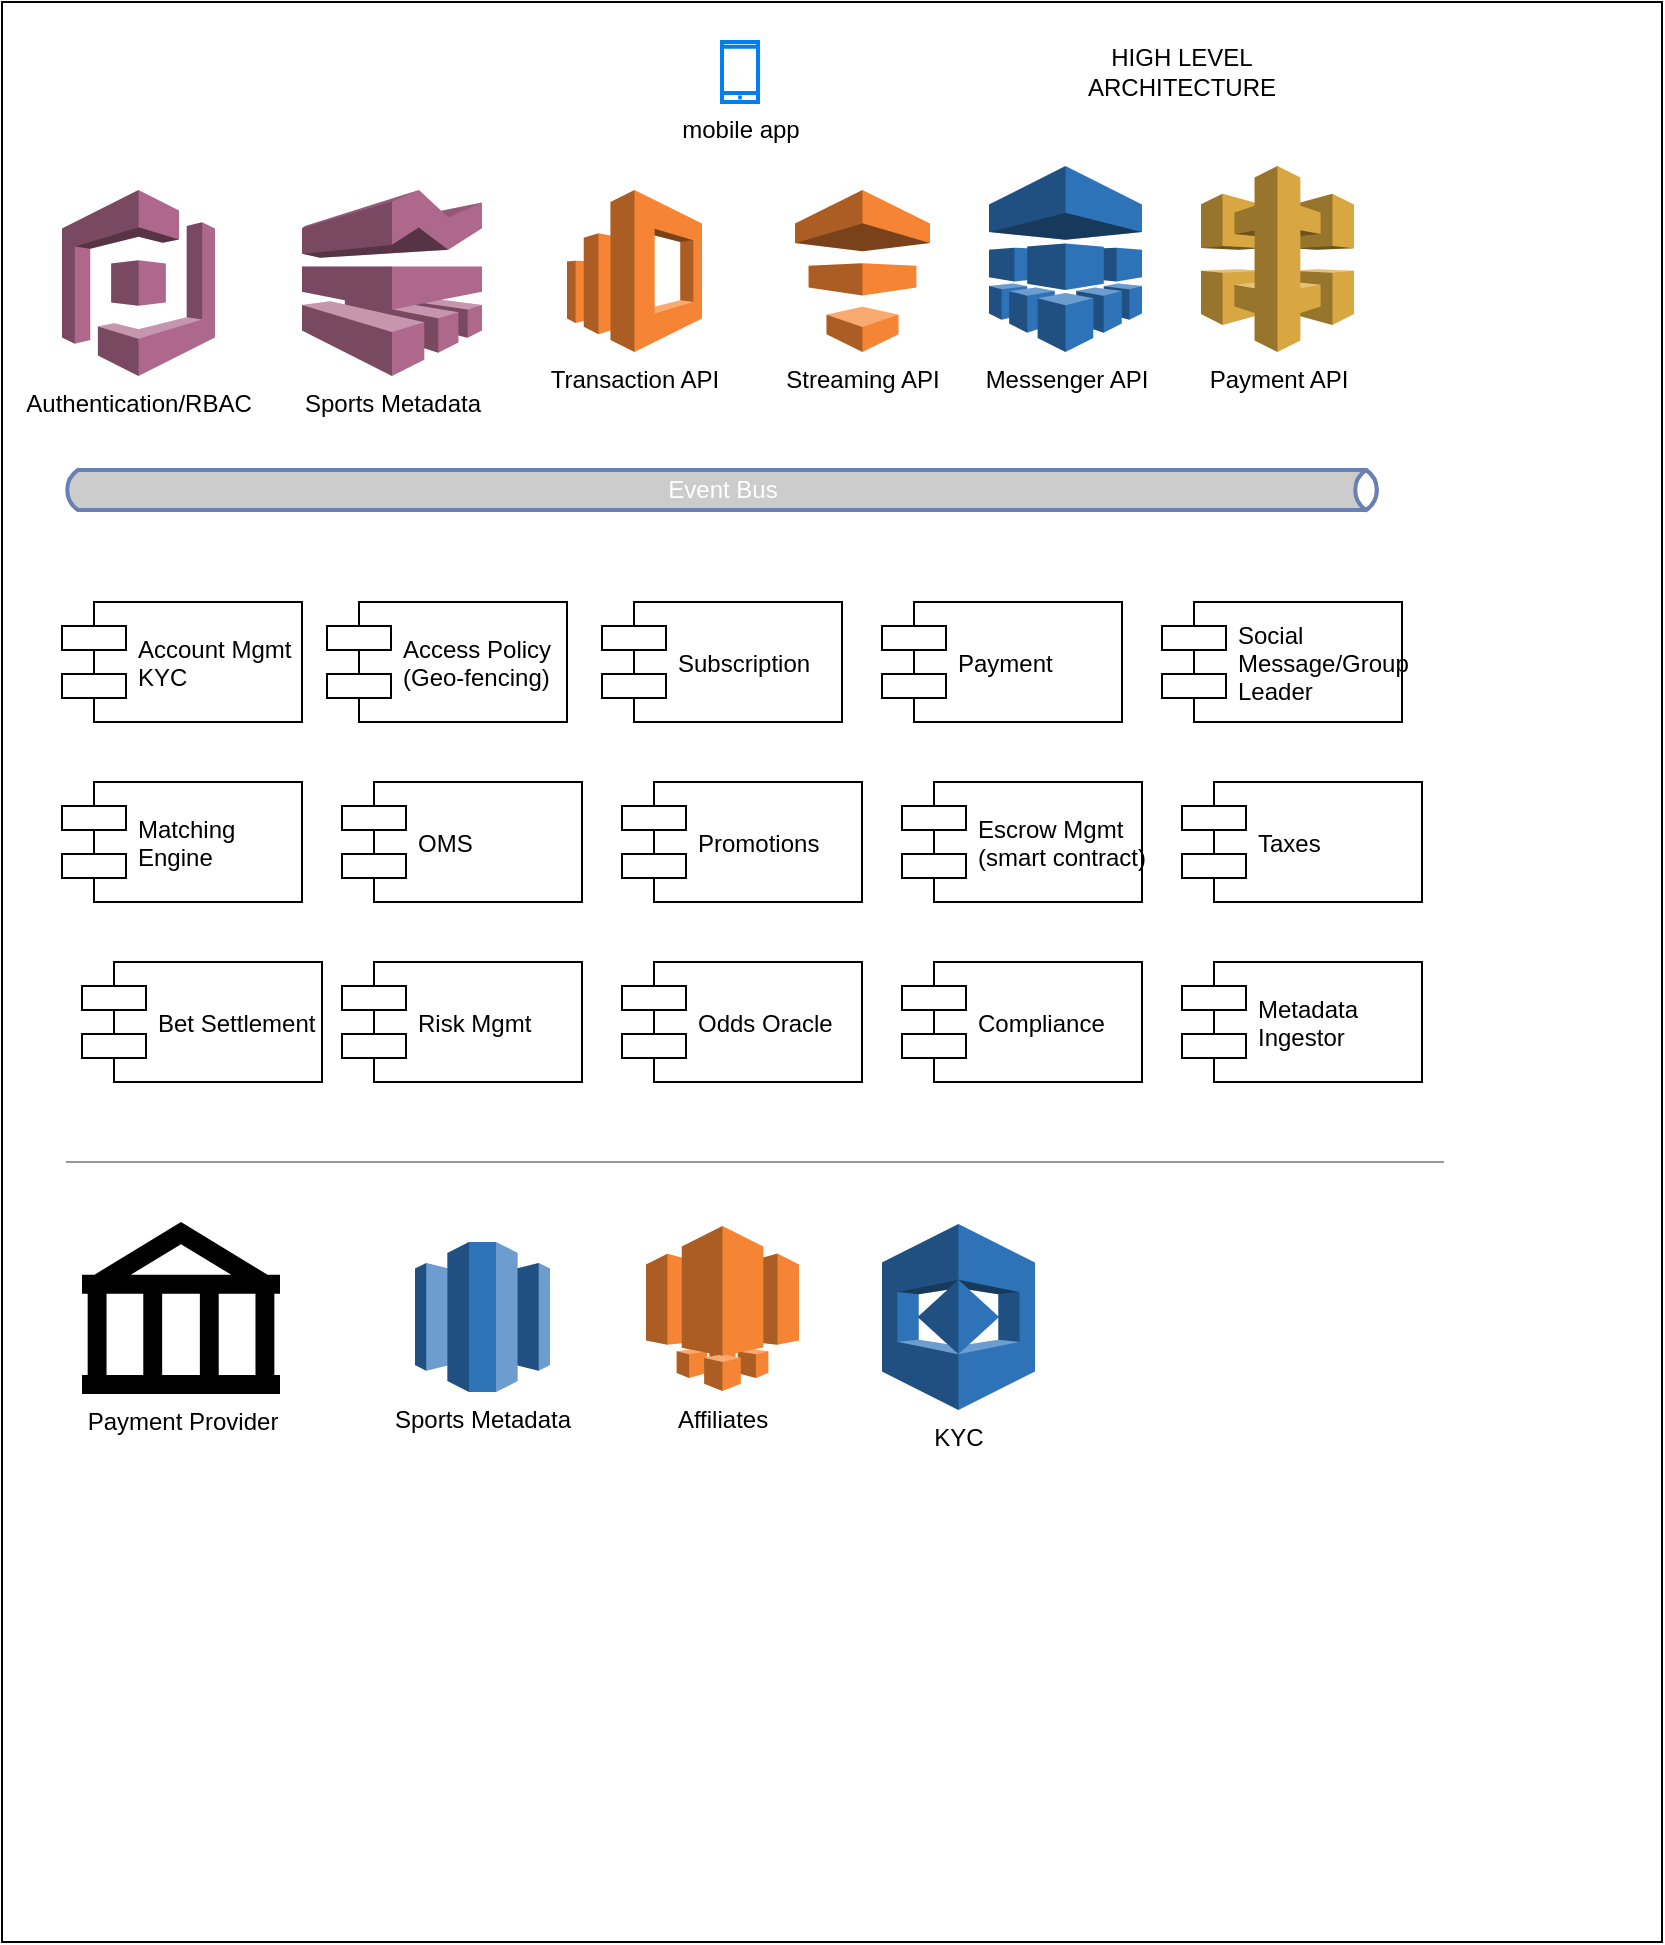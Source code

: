 <mxfile pages="5" version="11.2.9" type="github"><diagram id="PJ3yyTl_KNCQyYi2xLn8" name="Page-1"><mxGraphModel dx="1317" dy="570" grid="1" gridSize="10" guides="1" tooltips="1" connect="1" arrows="1" fold="1" page="1" pageScale="1" pageWidth="850" pageHeight="1100" math="0" shadow="0"><root><mxCell id="0"/><mxCell id="1" parent="0"/><mxCell id="ePxocbKrivtKxNBLvxtR-7" value="" style="rounded=0;whiteSpace=wrap;html=1;" parent="1" vertex="1"><mxGeometry x="10" y="20" width="830" height="970" as="geometry"/></mxCell><mxCell id="ePxocbKrivtKxNBLvxtR-1" value="mobile app" style="html=1;verticalLabelPosition=bottom;align=center;labelBackgroundColor=#ffffff;verticalAlign=top;strokeWidth=2;strokeColor=#0080F0;fillColor=#ffffff;shadow=0;dashed=0;shape=mxgraph.ios7.icons.smartphone;" parent="1" vertex="1"><mxGeometry x="370" y="40" width="18" height="30" as="geometry"/></mxCell><mxCell id="ePxocbKrivtKxNBLvxtR-2" value="Authentication/RBAC" style="outlineConnect=0;dashed=0;verticalLabelPosition=bottom;verticalAlign=top;align=center;html=1;shape=mxgraph.aws3.cognito;fillColor=#AD688B;gradientColor=none;" parent="1" vertex="1"><mxGeometry x="40" y="114" width="76.5" height="93" as="geometry"/></mxCell><mxCell id="ePxocbKrivtKxNBLvxtR-4" value="Sports Metadata" style="outlineConnect=0;dashed=0;verticalLabelPosition=bottom;verticalAlign=top;align=center;html=1;shape=mxgraph.aws3.mobile_analytics;fillColor=#AD688B;gradientColor=none;" parent="1" vertex="1"><mxGeometry x="160" y="114" width="90" height="93" as="geometry"/></mxCell><mxCell id="ePxocbKrivtKxNBLvxtR-5" value="Transaction API" style="outlineConnect=0;dashed=0;verticalLabelPosition=bottom;verticalAlign=top;align=center;html=1;shape=mxgraph.aws3.elasticsearch_service;fillColor=#F58534;gradientColor=none;" parent="1" vertex="1"><mxGeometry x="292.5" y="114" width="67.5" height="81" as="geometry"/></mxCell><mxCell id="ePxocbKrivtKxNBLvxtR-6" value="Streaming API" style="outlineConnect=0;dashed=0;verticalLabelPosition=bottom;verticalAlign=top;align=center;html=1;shape=mxgraph.aws3.data_pipeline;fillColor=#F58534;gradientColor=none;" parent="1" vertex="1"><mxGeometry x="406.5" y="114" width="67.5" height="81" as="geometry"/></mxCell><mxCell id="ePxocbKrivtKxNBLvxtR-8" value="Account Mgmt&#10;KYC" style="shape=component;align=left;spacingLeft=36;" parent="1" vertex="1"><mxGeometry x="40" y="320" width="120" height="60" as="geometry"/></mxCell><mxCell id="ePxocbKrivtKxNBLvxtR-9" value="Matching&#10;Engine" style="shape=component;align=left;spacingLeft=36;" parent="1" vertex="1"><mxGeometry x="40" y="410" width="120" height="60" as="geometry"/></mxCell><mxCell id="ePxocbKrivtKxNBLvxtR-10" value="OMS" style="shape=component;align=left;spacingLeft=36;" parent="1" vertex="1"><mxGeometry x="180" y="410" width="120" height="60" as="geometry"/></mxCell><mxCell id="ePxocbKrivtKxNBLvxtR-11" value="Messenger API" style="outlineConnect=0;dashed=0;verticalLabelPosition=bottom;verticalAlign=top;align=center;html=1;shape=mxgraph.aws3.machine_learning;fillColor=#2E73B8;gradientColor=none;" parent="1" vertex="1"><mxGeometry x="503.5" y="102" width="76.5" height="93" as="geometry"/></mxCell><mxCell id="ePxocbKrivtKxNBLvxtR-12" value="Social&#10;Message/Group&#10;Leader" style="shape=component;align=left;spacingLeft=36;" parent="1" vertex="1"><mxGeometry x="590" y="320" width="120" height="60" as="geometry"/></mxCell><mxCell id="ePxocbKrivtKxNBLvxtR-13" value="Access Policy&#10;(Geo-fencing)" style="shape=component;align=left;spacingLeft=36;" parent="1" vertex="1"><mxGeometry x="172.5" y="320" width="120" height="60" as="geometry"/></mxCell><mxCell id="ePxocbKrivtKxNBLvxtR-14" value="Promotions" style="shape=component;align=left;spacingLeft=36;" parent="1" vertex="1"><mxGeometry x="320" y="410" width="120" height="60" as="geometry"/></mxCell><mxCell id="ePxocbKrivtKxNBLvxtR-15" value="Subscription" style="shape=component;align=left;spacingLeft=36;" parent="1" vertex="1"><mxGeometry x="310" y="320" width="120" height="60" as="geometry"/></mxCell><mxCell id="ePxocbKrivtKxNBLvxtR-16" value="Payment API" style="outlineConnect=0;dashed=0;verticalLabelPosition=bottom;verticalAlign=top;align=center;html=1;shape=mxgraph.aws3.api_gateway;fillColor=#D9A741;gradientColor=none;" parent="1" vertex="1"><mxGeometry x="609.5" y="102" width="76.5" height="93" as="geometry"/></mxCell><mxCell id="ePxocbKrivtKxNBLvxtR-17" value="Payment" style="shape=component;align=left;spacingLeft=36;" parent="1" vertex="1"><mxGeometry x="450" y="320" width="120" height="60" as="geometry"/></mxCell><mxCell id="ePxocbKrivtKxNBLvxtR-18" value="Escrow Mgmt&#10;(smart contract)" style="shape=component;align=left;spacingLeft=36;" parent="1" vertex="1"><mxGeometry x="460" y="410" width="120" height="60" as="geometry"/></mxCell><mxCell id="ePxocbKrivtKxNBLvxtR-19" value="Taxes" style="shape=component;align=left;spacingLeft=36;" parent="1" vertex="1"><mxGeometry x="600" y="410" width="120" height="60" as="geometry"/></mxCell><mxCell id="ePxocbKrivtKxNBLvxtR-20" value="Bet Settlement" style="shape=component;align=left;spacingLeft=36;" parent="1" vertex="1"><mxGeometry x="50" y="500" width="120" height="60" as="geometry"/></mxCell><mxCell id="ePxocbKrivtKxNBLvxtR-21" value="Risk Mgmt" style="shape=component;align=left;spacingLeft=36;" parent="1" vertex="1"><mxGeometry x="180" y="500" width="120" height="60" as="geometry"/></mxCell><mxCell id="ePxocbKrivtKxNBLvxtR-28" value="Event Bus" style="html=1;outlineConnect=0;fillColor=#CCCCCC;strokeColor=#6881B3;gradientColor=none;gradientDirection=north;strokeWidth=2;shape=mxgraph.networks.bus;gradientColor=none;gradientDirection=north;fontColor=#ffffff;perimeter=backbonePerimeter;backboneSize=20;" parent="1" vertex="1"><mxGeometry x="40" y="254" width="660" height="20" as="geometry"/></mxCell><mxCell id="ePxocbKrivtKxNBLvxtR-29" value="Odds Oracle" style="shape=component;align=left;spacingLeft=36;" parent="1" vertex="1"><mxGeometry x="320" y="500" width="120" height="60" as="geometry"/></mxCell><mxCell id="ePxocbKrivtKxNBLvxtR-30" value="Compliance" style="shape=component;align=left;spacingLeft=36;" parent="1" vertex="1"><mxGeometry x="460" y="500" width="120" height="60" as="geometry"/></mxCell><mxCell id="ePxocbKrivtKxNBLvxtR-33" value="Payment Provider" style="shape=mxgraph.signs.travel.bank;html=1;fillColor=#000000;strokeColor=none;verticalLabelPosition=bottom;verticalAlign=top;align=center;" parent="1" vertex="1"><mxGeometry x="50" y="630" width="99" height="86" as="geometry"/></mxCell><mxCell id="ePxocbKrivtKxNBLvxtR-34" value="" style="verticalLabelPosition=bottom;shadow=0;dashed=0;align=center;html=1;verticalAlign=top;strokeWidth=1;shape=mxgraph.mockup.markup.line;strokeColor=#999999;" parent="1" vertex="1"><mxGeometry x="42" y="590" width="689" height="20" as="geometry"/></mxCell><mxCell id="ePxocbKrivtKxNBLvxtR-37" value="Sports Metadata" style="outlineConnect=0;dashed=0;verticalLabelPosition=bottom;verticalAlign=top;align=center;html=1;shape=mxgraph.aws3.redshift;fillColor=#2E73B8;gradientColor=none;" parent="1" vertex="1"><mxGeometry x="216.5" y="640" width="67.5" height="75" as="geometry"/></mxCell><mxCell id="J_wyUO2THyQoB0poJNG0-1" value="Affiliates" style="outlineConnect=0;dashed=0;verticalLabelPosition=bottom;verticalAlign=top;align=center;html=1;shape=mxgraph.aws3.lightsail;fillColor=#F58534;gradientColor=none;" vertex="1" parent="1"><mxGeometry x="332" y="632" width="76.5" height="82.5" as="geometry"/></mxCell><mxCell id="J_wyUO2THyQoB0poJNG0-2" value="KYC" style="outlineConnect=0;dashed=0;verticalLabelPosition=bottom;verticalAlign=top;align=center;html=1;shape=mxgraph.aws3.rekognition;fillColor=#2E73B8;gradientColor=none;" vertex="1" parent="1"><mxGeometry x="450" y="631" width="76.5" height="93" as="geometry"/></mxCell><mxCell id="J_wyUO2THyQoB0poJNG0-3" value="Metadata &#10;Ingestor" style="shape=component;align=left;spacingLeft=36;" vertex="1" parent="1"><mxGeometry x="600" y="500" width="120" height="60" as="geometry"/></mxCell><mxCell id="yv_LpjmIpjm3pIrhhvso-1" value="HIGH LEVEL ARCHITECTURE" style="text;html=1;strokeColor=none;fillColor=none;align=center;verticalAlign=middle;whiteSpace=wrap;rounded=0;" vertex="1" parent="1"><mxGeometry x="540" y="45" width="120" height="20" as="geometry"/></mxCell></root></mxGraphModel></diagram><diagram id="P0-DEMvjBtvwPnsShtuj" name="Page-2"><mxGraphModel dx="1317" dy="570" grid="1" gridSize="10" guides="1" tooltips="1" connect="1" arrows="1" fold="1" page="1" pageScale="1" pageWidth="850" pageHeight="1100" math="0" shadow="0"><root><mxCell id="HIT6vLjuAgxWGkE5a3EL-0"/><mxCell id="HIT6vLjuAgxWGkE5a3EL-1" parent="HIT6vLjuAgxWGkE5a3EL-0"/><mxCell id="HIT6vLjuAgxWGkE5a3EL-3" value="" style="rounded=0;whiteSpace=wrap;html=1;" vertex="1" parent="HIT6vLjuAgxWGkE5a3EL-1"><mxGeometry x="10" y="10" width="830" height="900" as="geometry"/></mxCell><mxCell id="HIT6vLjuAgxWGkE5a3EL-21" value="1-N" style="edgeStyle=orthogonalEdgeStyle;rounded=0;orthogonalLoop=1;jettySize=auto;html=1;entryX=0.5;entryY=0;entryDx=0;entryDy=0;" edge="1" parent="HIT6vLjuAgxWGkE5a3EL-1" source="HIT6vLjuAgxWGkE5a3EL-4" target="HIT6vLjuAgxWGkE5a3EL-17"><mxGeometry relative="1" as="geometry"/></mxCell><mxCell id="HIT6vLjuAgxWGkE5a3EL-4" value="Game" style="swimlane;fontStyle=0;childLayout=stackLayout;horizontal=1;startSize=26;fillColor=none;horizontalStack=0;resizeParent=1;resizeParentMax=0;resizeLast=0;collapsible=1;marginBottom=0;" vertex="1" parent="HIT6vLjuAgxWGkE5a3EL-1"><mxGeometry x="50" y="284" width="140" height="78" as="geometry"/></mxCell><mxCell id="HIT6vLjuAgxWGkE5a3EL-5" value="gameID" style="text;strokeColor=none;fillColor=none;align=left;verticalAlign=top;spacingLeft=4;spacingRight=4;overflow=hidden;rotatable=0;points=[[0,0.5],[1,0.5]];portConstraint=eastwest;" vertex="1" parent="HIT6vLjuAgxWGkE5a3EL-4"><mxGeometry y="26" width="140" height="26" as="geometry"/></mxCell><mxCell id="HIT6vLjuAgxWGkE5a3EL-6" value="homeTeamID" style="text;strokeColor=none;fillColor=none;align=left;verticalAlign=top;spacingLeft=4;spacingRight=4;overflow=hidden;rotatable=0;points=[[0,0.5],[1,0.5]];portConstraint=eastwest;" vertex="1" parent="HIT6vLjuAgxWGkE5a3EL-4"><mxGeometry y="52" width="140" height="26" as="geometry"/></mxCell><mxCell id="HIT6vLjuAgxWGkE5a3EL-12" value="1-N" style="edgeStyle=orthogonalEdgeStyle;rounded=0;orthogonalLoop=1;jettySize=auto;html=1;entryX=0.5;entryY=0;entryDx=0;entryDy=0;" edge="1" parent="HIT6vLjuAgxWGkE5a3EL-1" source="HIT6vLjuAgxWGkE5a3EL-8" target="HIT6vLjuAgxWGkE5a3EL-4"><mxGeometry relative="1" as="geometry"/></mxCell><mxCell id="HIT6vLjuAgxWGkE5a3EL-53" style="edgeStyle=orthogonalEdgeStyle;rounded=0;orthogonalLoop=1;jettySize=auto;html=1;entryX=0;entryY=0.846;entryDx=0;entryDy=0;entryPerimeter=0;" edge="1" parent="HIT6vLjuAgxWGkE5a3EL-1" source="HIT6vLjuAgxWGkE5a3EL-8" target="HIT6vLjuAgxWGkE5a3EL-14"><mxGeometry relative="1" as="geometry"/></mxCell><mxCell id="HIT6vLjuAgxWGkE5a3EL-8" value="League" style="swimlane;fontStyle=0;childLayout=stackLayout;horizontal=1;startSize=26;fillColor=none;horizontalStack=0;resizeParent=1;resizeParentMax=0;resizeLast=0;collapsible=1;marginBottom=0;" vertex="1" parent="HIT6vLjuAgxWGkE5a3EL-1"><mxGeometry x="50" y="177" width="140" height="78" as="geometry"/></mxCell><mxCell id="HIT6vLjuAgxWGkE5a3EL-9" value="leagueID" style="text;strokeColor=none;fillColor=none;align=left;verticalAlign=top;spacingLeft=4;spacingRight=4;overflow=hidden;rotatable=0;points=[[0,0.5],[1,0.5]];portConstraint=eastwest;" vertex="1" parent="HIT6vLjuAgxWGkE5a3EL-8"><mxGeometry y="26" width="140" height="26" as="geometry"/></mxCell><mxCell id="HIT6vLjuAgxWGkE5a3EL-10" value="name" style="text;strokeColor=none;fillColor=none;align=left;verticalAlign=top;spacingLeft=4;spacingRight=4;overflow=hidden;rotatable=0;points=[[0,0.5],[1,0.5]];portConstraint=eastwest;" vertex="1" parent="HIT6vLjuAgxWGkE5a3EL-8"><mxGeometry y="52" width="140" height="26" as="geometry"/></mxCell><mxCell id="HIT6vLjuAgxWGkE5a3EL-57" style="edgeStyle=orthogonalEdgeStyle;rounded=0;orthogonalLoop=1;jettySize=auto;html=1;entryX=0.5;entryY=0;entryDx=0;entryDy=0;" edge="1" parent="HIT6vLjuAgxWGkE5a3EL-1" source="HIT6vLjuAgxWGkE5a3EL-13" target="HIT6vLjuAgxWGkE5a3EL-45"><mxGeometry relative="1" as="geometry"/></mxCell><mxCell id="HIT6vLjuAgxWGkE5a3EL-13" value="Team" style="swimlane;fontStyle=0;childLayout=stackLayout;horizontal=1;startSize=26;fillColor=none;horizontalStack=0;resizeParent=1;resizeParentMax=0;resizeLast=0;collapsible=1;marginBottom=0;" vertex="1" parent="HIT6vLjuAgxWGkE5a3EL-1"><mxGeometry x="225" y="134" width="140" height="78" as="geometry"/></mxCell><mxCell id="HIT6vLjuAgxWGkE5a3EL-14" value="teamID" style="text;strokeColor=none;fillColor=none;align=left;verticalAlign=top;spacingLeft=4;spacingRight=4;overflow=hidden;rotatable=0;points=[[0,0.5],[1,0.5]];portConstraint=eastwest;" vertex="1" parent="HIT6vLjuAgxWGkE5a3EL-13"><mxGeometry y="26" width="140" height="26" as="geometry"/></mxCell><mxCell id="HIT6vLjuAgxWGkE5a3EL-15" value="name" style="text;strokeColor=none;fillColor=none;align=left;verticalAlign=top;spacingLeft=4;spacingRight=4;overflow=hidden;rotatable=0;points=[[0,0.5],[1,0.5]];portConstraint=eastwest;" vertex="1" parent="HIT6vLjuAgxWGkE5a3EL-13"><mxGeometry y="52" width="140" height="26" as="geometry"/></mxCell><mxCell id="HIT6vLjuAgxWGkE5a3EL-17" value="GameLine" style="swimlane;fontStyle=0;childLayout=stackLayout;horizontal=1;startSize=26;fillColor=none;horizontalStack=0;resizeParent=1;resizeParentMax=0;resizeLast=0;collapsible=1;marginBottom=0;" vertex="1" parent="HIT6vLjuAgxWGkE5a3EL-1"><mxGeometry x="50" y="398" width="140" height="104" as="geometry"/></mxCell><mxCell id="HIT6vLjuAgxWGkE5a3EL-18" value="ID" style="text;strokeColor=none;fillColor=none;align=left;verticalAlign=top;spacingLeft=4;spacingRight=4;overflow=hidden;rotatable=0;points=[[0,0.5],[1,0.5]];portConstraint=eastwest;" vertex="1" parent="HIT6vLjuAgxWGkE5a3EL-17"><mxGeometry y="26" width="140" height="26" as="geometry"/></mxCell><mxCell id="HIT6vLjuAgxWGkE5a3EL-19" value="favorite/underdog" style="text;strokeColor=none;fillColor=none;align=left;verticalAlign=top;spacingLeft=4;spacingRight=4;overflow=hidden;rotatable=0;points=[[0,0.5],[1,0.5]];portConstraint=eastwest;" vertex="1" parent="HIT6vLjuAgxWGkE5a3EL-17"><mxGeometry y="52" width="140" height="26" as="geometry"/></mxCell><mxCell id="HIT6vLjuAgxWGkE5a3EL-20" value="whole/h2Line" style="text;strokeColor=none;fillColor=none;align=left;verticalAlign=top;spacingLeft=4;spacingRight=4;overflow=hidden;rotatable=0;points=[[0,0.5],[1,0.5]];portConstraint=eastwest;" vertex="1" parent="HIT6vLjuAgxWGkE5a3EL-17"><mxGeometry y="78" width="140" height="26" as="geometry"/></mxCell><mxCell id="HIT6vLjuAgxWGkE5a3EL-24" value="Person" style="swimlane;fontStyle=1;align=center;verticalAlign=top;childLayout=stackLayout;horizontal=1;startSize=26;horizontalStack=0;resizeParent=1;resizeParentMax=0;resizeLast=0;collapsible=1;marginBottom=0;" vertex="1" parent="HIT6vLjuAgxWGkE5a3EL-1"><mxGeometry x="400" y="74" width="160" height="86" as="geometry"/></mxCell><mxCell id="HIT6vLjuAgxWGkE5a3EL-25" value="id" style="text;strokeColor=none;fillColor=none;align=left;verticalAlign=top;spacingLeft=4;spacingRight=4;overflow=hidden;rotatable=0;points=[[0,0.5],[1,0.5]];portConstraint=eastwest;" vertex="1" parent="HIT6vLjuAgxWGkE5a3EL-24"><mxGeometry y="26" width="160" height="26" as="geometry"/></mxCell><mxCell id="HIT6vLjuAgxWGkE5a3EL-26" value="" style="line;strokeWidth=1;fillColor=none;align=left;verticalAlign=middle;spacingTop=-1;spacingLeft=3;spacingRight=3;rotatable=0;labelPosition=right;points=[];portConstraint=eastwest;" vertex="1" parent="HIT6vLjuAgxWGkE5a3EL-24"><mxGeometry y="52" width="160" height="8" as="geometry"/></mxCell><mxCell id="HIT6vLjuAgxWGkE5a3EL-27" value="name" style="text;strokeColor=none;fillColor=none;align=left;verticalAlign=top;spacingLeft=4;spacingRight=4;overflow=hidden;rotatable=0;points=[[0,0.5],[1,0.5]];portConstraint=eastwest;" vertex="1" parent="HIT6vLjuAgxWGkE5a3EL-24"><mxGeometry y="60" width="160" height="26" as="geometry"/></mxCell><mxCell id="HIT6vLjuAgxWGkE5a3EL-28" value="User" style="swimlane;fontStyle=0;childLayout=stackLayout;horizontal=1;startSize=26;fillColor=none;horizontalStack=0;resizeParent=1;resizeParentMax=0;resizeLast=0;collapsible=1;marginBottom=0;" vertex="1" parent="HIT6vLjuAgxWGkE5a3EL-1"><mxGeometry x="630" y="80" width="140" height="52" as="geometry"/></mxCell><mxCell id="HIT6vLjuAgxWGkE5a3EL-29" value="username" style="text;strokeColor=none;fillColor=none;align=left;verticalAlign=top;spacingLeft=4;spacingRight=4;overflow=hidden;rotatable=0;points=[[0,0.5],[1,0.5]];portConstraint=eastwest;" vertex="1" parent="HIT6vLjuAgxWGkE5a3EL-28"><mxGeometry y="26" width="140" height="26" as="geometry"/></mxCell><mxCell id="HIT6vLjuAgxWGkE5a3EL-43" style="edgeStyle=orthogonalEdgeStyle;rounded=0;orthogonalLoop=1;jettySize=auto;html=1;entryX=1.014;entryY=0.096;entryDx=0;entryDy=0;entryPerimeter=0;" edge="1" parent="HIT6vLjuAgxWGkE5a3EL-1" source="HIT6vLjuAgxWGkE5a3EL-32" target="HIT6vLjuAgxWGkE5a3EL-13"><mxGeometry relative="1" as="geometry"/></mxCell><mxCell id="HIT6vLjuAgxWGkE5a3EL-32" value="Player" style="swimlane;fontStyle=0;childLayout=stackLayout;horizontal=1;startSize=26;fillColor=none;horizontalStack=0;resizeParent=1;resizeParentMax=0;resizeLast=0;collapsible=1;marginBottom=0;" vertex="1" parent="HIT6vLjuAgxWGkE5a3EL-1"><mxGeometry x="400" y="199" width="140" height="52" as="geometry"/></mxCell><mxCell id="HIT6vLjuAgxWGkE5a3EL-33" value="playerID" style="text;strokeColor=none;fillColor=none;align=left;verticalAlign=top;spacingLeft=4;spacingRight=4;overflow=hidden;rotatable=0;points=[[0,0.5],[1,0.5]];portConstraint=eastwest;" vertex="1" parent="HIT6vLjuAgxWGkE5a3EL-32"><mxGeometry y="26" width="140" height="26" as="geometry"/></mxCell><mxCell id="HIT6vLjuAgxWGkE5a3EL-34" value="Coach" style="swimlane;fontStyle=0;childLayout=stackLayout;horizontal=1;startSize=26;fillColor=none;horizontalStack=0;resizeParent=1;resizeParentMax=0;resizeLast=0;collapsible=1;marginBottom=0;" vertex="1" parent="HIT6vLjuAgxWGkE5a3EL-1"><mxGeometry x="620" y="160" width="140" height="52" as="geometry"/></mxCell><mxCell id="HIT6vLjuAgxWGkE5a3EL-35" value="userID" style="text;strokeColor=none;fillColor=none;align=left;verticalAlign=top;spacingLeft=4;spacingRight=4;overflow=hidden;rotatable=0;points=[[0,0.5],[1,0.5]];portConstraint=eastwest;" vertex="1" parent="HIT6vLjuAgxWGkE5a3EL-34"><mxGeometry y="26" width="140" height="26" as="geometry"/></mxCell><mxCell id="HIT6vLjuAgxWGkE5a3EL-38" value="Extends" style="endArrow=block;endSize=16;endFill=0;html=1;exitX=0;exitY=0.5;exitDx=0;exitDy=0;" edge="1" parent="HIT6vLjuAgxWGkE5a3EL-1" source="HIT6vLjuAgxWGkE5a3EL-29" target="HIT6vLjuAgxWGkE5a3EL-25"><mxGeometry width="160" relative="1" as="geometry"><mxPoint x="620" y="220" as="sourcePoint"/><mxPoint x="780" y="220" as="targetPoint"/></mxGeometry></mxCell><mxCell id="HIT6vLjuAgxWGkE5a3EL-40" value="Extends" style="endArrow=block;endSize=16;endFill=0;html=1;entryX=0.806;entryY=1.038;entryDx=0;entryDy=0;entryPerimeter=0;" edge="1" parent="HIT6vLjuAgxWGkE5a3EL-1" source="HIT6vLjuAgxWGkE5a3EL-32" target="HIT6vLjuAgxWGkE5a3EL-27"><mxGeometry width="160" relative="1" as="geometry"><mxPoint x="520" y="280" as="sourcePoint"/><mxPoint x="680" y="280" as="targetPoint"/></mxGeometry></mxCell><mxCell id="HIT6vLjuAgxWGkE5a3EL-44" value="Extends" style="endArrow=block;endSize=16;endFill=0;html=1;exitX=0;exitY=0.154;exitDx=0;exitDy=0;exitPerimeter=0;" edge="1" parent="HIT6vLjuAgxWGkE5a3EL-1" source="HIT6vLjuAgxWGkE5a3EL-35" target="HIT6vLjuAgxWGkE5a3EL-27"><mxGeometry width="160" relative="1" as="geometry"><mxPoint x="590" y="290" as="sourcePoint"/><mxPoint x="750" y="290" as="targetPoint"/></mxGeometry></mxCell><mxCell id="HIT6vLjuAgxWGkE5a3EL-45" value="Venue" style="swimlane;fontStyle=0;childLayout=stackLayout;horizontal=1;startSize=26;fillColor=none;horizontalStack=0;resizeParent=1;resizeParentMax=0;resizeLast=0;collapsible=1;marginBottom=0;" vertex="1" parent="HIT6vLjuAgxWGkE5a3EL-1"><mxGeometry x="225" y="238" width="140" height="52" as="geometry"/></mxCell><mxCell id="HIT6vLjuAgxWGkE5a3EL-48" value="Average" style="swimlane;fontStyle=0;childLayout=stackLayout;horizontal=1;startSize=26;fillColor=none;horizontalStack=0;resizeParent=1;resizeParentMax=0;resizeLast=0;collapsible=1;marginBottom=0;" vertex="1" parent="HIT6vLjuAgxWGkE5a3EL-1"><mxGeometry x="630" y="331.5" width="140" height="52" as="geometry"/></mxCell><mxCell id="HIT6vLjuAgxWGkE5a3EL-49" value="points" style="text;strokeColor=none;fillColor=none;align=left;verticalAlign=top;spacingLeft=4;spacingRight=4;overflow=hidden;rotatable=0;points=[[0,0.5],[1,0.5]];portConstraint=eastwest;" vertex="1" parent="HIT6vLjuAgxWGkE5a3EL-48"><mxGeometry y="26" width="140" height="26" as="geometry"/></mxCell><mxCell id="HIT6vLjuAgxWGkE5a3EL-50" value="Season" style="swimlane;fontStyle=0;childLayout=stackLayout;horizontal=1;startSize=26;fillColor=none;horizontalStack=0;resizeParent=1;resizeParentMax=0;resizeLast=0;collapsible=1;marginBottom=0;" vertex="1" parent="HIT6vLjuAgxWGkE5a3EL-1"><mxGeometry x="220" y="476" width="140" height="52" as="geometry"/></mxCell><mxCell id="HIT6vLjuAgxWGkE5a3EL-51" value="games" style="text;strokeColor=none;fillColor=none;align=left;verticalAlign=top;spacingLeft=4;spacingRight=4;overflow=hidden;rotatable=0;points=[[0,0.5],[1,0.5]];portConstraint=eastwest;" vertex="1" parent="HIT6vLjuAgxWGkE5a3EL-50"><mxGeometry y="26" width="140" height="26" as="geometry"/></mxCell><mxCell id="HIT6vLjuAgxWGkE5a3EL-58" style="edgeStyle=orthogonalEdgeStyle;rounded=0;orthogonalLoop=1;jettySize=auto;html=1;entryX=1.007;entryY=0.231;entryDx=0;entryDy=0;entryPerimeter=0;" edge="1" parent="HIT6vLjuAgxWGkE5a3EL-1" source="HIT6vLjuAgxWGkE5a3EL-55"><mxGeometry relative="1" as="geometry"><mxPoint x="191" y="255" as="targetPoint"/><Array as="points"><mxPoint x="295" y="255"/></Array></mxGeometry></mxCell><mxCell id="HIT6vLjuAgxWGkE5a3EL-55" value="DailySchedule" style="swimlane;fontStyle=0;childLayout=stackLayout;horizontal=1;startSize=26;fillColor=none;horizontalStack=0;resizeParent=1;resizeParentMax=0;resizeLast=0;collapsible=1;marginBottom=0;" vertex="1" parent="HIT6vLjuAgxWGkE5a3EL-1"><mxGeometry x="225" y="306" width="140" height="52" as="geometry"/></mxCell><mxCell id="HIT6vLjuAgxWGkE5a3EL-56" value="games" style="text;strokeColor=none;fillColor=none;align=left;verticalAlign=top;spacingLeft=4;spacingRight=4;overflow=hidden;rotatable=0;points=[[0,0.5],[1,0.5]];portConstraint=eastwest;" vertex="1" parent="HIT6vLjuAgxWGkE5a3EL-55"><mxGeometry y="26" width="140" height="26" as="geometry"/></mxCell><mxCell id="HIT6vLjuAgxWGkE5a3EL-60" value="Draft" style="swimlane;fontStyle=0;childLayout=stackLayout;horizontal=1;startSize=26;fillColor=none;horizontalStack=0;resizeParent=1;resizeParentMax=0;resizeLast=0;collapsible=1;marginBottom=0;" vertex="1" parent="HIT6vLjuAgxWGkE5a3EL-1"><mxGeometry x="620" y="197" width="140" height="52" as="geometry"/></mxCell><mxCell id="HIT6vLjuAgxWGkE5a3EL-61" value="userID" style="text;strokeColor=none;fillColor=none;align=left;verticalAlign=top;spacingLeft=4;spacingRight=4;overflow=hidden;rotatable=0;points=[[0,0.5],[1,0.5]];portConstraint=eastwest;" vertex="1" parent="HIT6vLjuAgxWGkE5a3EL-60"><mxGeometry y="26" width="140" height="26" as="geometry"/></mxCell><mxCell id="HIT6vLjuAgxWGkE5a3EL-62" value="Conference&#10;Division" style="swimlane;fontStyle=0;childLayout=stackLayout;horizontal=1;startSize=26;fillColor=none;horizontalStack=0;resizeParent=1;resizeParentMax=0;resizeLast=0;collapsible=1;marginBottom=0;" vertex="1" parent="HIT6vLjuAgxWGkE5a3EL-1"><mxGeometry x="225" y="74" width="140" height="52" as="geometry"/></mxCell><mxCell id="HIT6vLjuAgxWGkE5a3EL-63" value="id" style="text;strokeColor=none;fillColor=none;align=left;verticalAlign=top;spacingLeft=4;spacingRight=4;overflow=hidden;rotatable=0;points=[[0,0.5],[1,0.5]];portConstraint=eastwest;" vertex="1" parent="HIT6vLjuAgxWGkE5a3EL-62"><mxGeometry y="26" width="140" height="26" as="geometry"/></mxCell><mxCell id="HIT6vLjuAgxWGkE5a3EL-66" value="SeriesSchedule" style="swimlane;fontStyle=0;childLayout=stackLayout;horizontal=1;startSize=26;fillColor=none;horizontalStack=0;resizeParent=1;resizeParentMax=0;resizeLast=0;collapsible=1;marginBottom=0;" vertex="1" parent="HIT6vLjuAgxWGkE5a3EL-1"><mxGeometry x="225" y="385" width="140" height="52" as="geometry"/></mxCell><mxCell id="HIT6vLjuAgxWGkE5a3EL-67" value="games" style="text;strokeColor=none;fillColor=none;align=left;verticalAlign=top;spacingLeft=4;spacingRight=4;overflow=hidden;rotatable=0;points=[[0,0.5],[1,0.5]];portConstraint=eastwest;" vertex="1" parent="HIT6vLjuAgxWGkE5a3EL-66"><mxGeometry y="26" width="140" height="26" as="geometry"/></mxCell><mxCell id="HIT6vLjuAgxWGkE5a3EL-68" value="GameResult" style="swimlane;fontStyle=0;childLayout=stackLayout;horizontal=1;startSize=26;fillColor=none;horizontalStack=0;resizeParent=1;resizeParentMax=0;resizeLast=0;collapsible=1;marginBottom=0;" vertex="1" parent="HIT6vLjuAgxWGkE5a3EL-1"><mxGeometry x="50" y="528" width="140" height="52" as="geometry"/></mxCell><mxCell id="HIT6vLjuAgxWGkE5a3EL-69" value="id" style="text;strokeColor=none;fillColor=none;align=left;verticalAlign=top;spacingLeft=4;spacingRight=4;overflow=hidden;rotatable=0;points=[[0,0.5],[1,0.5]];portConstraint=eastwest;" vertex="1" parent="HIT6vLjuAgxWGkE5a3EL-68"><mxGeometry y="26" width="140" height="26" as="geometry"/></mxCell><mxCell id="HIT6vLjuAgxWGkE5a3EL-70" value="Total" style="swimlane;fontStyle=0;childLayout=stackLayout;horizontal=1;startSize=26;fillColor=none;horizontalStack=0;resizeParent=1;resizeParentMax=0;resizeLast=0;collapsible=1;marginBottom=0;" vertex="1" parent="HIT6vLjuAgxWGkE5a3EL-1"><mxGeometry x="630" y="395" width="140" height="52" as="geometry"/></mxCell><mxCell id="HIT6vLjuAgxWGkE5a3EL-71" value="points" style="text;strokeColor=none;fillColor=none;align=left;verticalAlign=top;spacingLeft=4;spacingRight=4;overflow=hidden;rotatable=0;points=[[0,0.5],[1,0.5]];portConstraint=eastwest;" vertex="1" parent="HIT6vLjuAgxWGkE5a3EL-70"><mxGeometry y="26" width="140" height="26" as="geometry"/></mxCell><mxCell id="HIT6vLjuAgxWGkE5a3EL-75" value="GameEvent" style="swimlane;fontStyle=0;childLayout=stackLayout;horizontal=1;startSize=26;fillColor=none;horizontalStack=0;resizeParent=1;resizeParentMax=0;resizeLast=0;collapsible=1;marginBottom=0;" vertex="1" parent="HIT6vLjuAgxWGkE5a3EL-1"><mxGeometry x="400" y="477" width="140" height="52" as="geometry"/></mxCell><mxCell id="HIT6vLjuAgxWGkE5a3EL-76" value="updates" style="text;strokeColor=none;fillColor=none;align=left;verticalAlign=top;spacingLeft=4;spacingRight=4;overflow=hidden;rotatable=0;points=[[0,0.5],[1,0.5]];portConstraint=eastwest;" vertex="1" parent="HIT6vLjuAgxWGkE5a3EL-75"><mxGeometry y="26" width="140" height="26" as="geometry"/></mxCell><mxCell id="HIT6vLjuAgxWGkE5a3EL-77" value="PlayerStats" style="swimlane;fontStyle=0;childLayout=stackLayout;horizontal=1;startSize=26;fillColor=none;horizontalStack=0;resizeParent=1;resizeParentMax=0;resizeLast=0;collapsible=1;marginBottom=0;" vertex="1" parent="HIT6vLjuAgxWGkE5a3EL-1"><mxGeometry x="480" y="331.5" width="140" height="52" as="geometry"/></mxCell><mxCell id="HIT6vLjuAgxWGkE5a3EL-78" value="xxx" style="text;strokeColor=none;fillColor=none;align=left;verticalAlign=top;spacingLeft=4;spacingRight=4;overflow=hidden;rotatable=0;points=[[0,0.5],[1,0.5]];portConstraint=eastwest;" vertex="1" parent="HIT6vLjuAgxWGkE5a3EL-77"><mxGeometry y="26" width="140" height="26" as="geometry"/></mxCell><mxCell id="HIT6vLjuAgxWGkE5a3EL-79" value="Quarter/HalfData" style="swimlane;fontStyle=0;childLayout=stackLayout;horizontal=1;startSize=26;fillColor=none;horizontalStack=0;resizeParent=1;resizeParentMax=0;resizeLast=0;collapsible=1;marginBottom=0;" vertex="1" parent="HIT6vLjuAgxWGkE5a3EL-1"><mxGeometry x="50" y="600" width="140" height="52" as="geometry"/></mxCell><mxCell id="HIT6vLjuAgxWGkE5a3EL-80" value="updates" style="text;strokeColor=none;fillColor=none;align=left;verticalAlign=top;spacingLeft=4;spacingRight=4;overflow=hidden;rotatable=0;points=[[0,0.5],[1,0.5]];portConstraint=eastwest;" vertex="1" parent="HIT6vLjuAgxWGkE5a3EL-79"><mxGeometry y="26" width="140" height="26" as="geometry"/></mxCell><mxCell id="HIT6vLjuAgxWGkE5a3EL-81" value="TeamStats" style="swimlane;fontStyle=0;childLayout=stackLayout;horizontal=1;startSize=26;fillColor=none;horizontalStack=0;resizeParent=1;resizeParentMax=0;resizeLast=0;collapsible=1;marginBottom=0;" vertex="1" parent="HIT6vLjuAgxWGkE5a3EL-1"><mxGeometry x="480" y="395" width="140" height="52" as="geometry"/></mxCell><mxCell id="HIT6vLjuAgxWGkE5a3EL-82" value="xxx" style="text;strokeColor=none;fillColor=none;align=left;verticalAlign=top;spacingLeft=4;spacingRight=4;overflow=hidden;rotatable=0;points=[[0,0.5],[1,0.5]];portConstraint=eastwest;" vertex="1" parent="HIT6vLjuAgxWGkE5a3EL-81"><mxGeometry y="26" width="140" height="26" as="geometry"/></mxCell><mxCell id="HIT6vLjuAgxWGkE5a3EL-83" value="PlayerEvent" style="swimlane;fontStyle=0;childLayout=stackLayout;horizontal=1;startSize=26;fillColor=none;horizontalStack=0;resizeParent=1;resizeParentMax=0;resizeLast=0;collapsible=1;marginBottom=0;" vertex="1" parent="HIT6vLjuAgxWGkE5a3EL-1"><mxGeometry x="560" y="477" width="140" height="52" as="geometry"/></mxCell><mxCell id="HIT6vLjuAgxWGkE5a3EL-84" value="updates" style="text;strokeColor=none;fillColor=none;align=left;verticalAlign=top;spacingLeft=4;spacingRight=4;overflow=hidden;rotatable=0;points=[[0,0.5],[1,0.5]];portConstraint=eastwest;" vertex="1" parent="HIT6vLjuAgxWGkE5a3EL-83"><mxGeometry y="26" width="140" height="26" as="geometry"/></mxCell><mxCell id="HIT6vLjuAgxWGkE5a3EL-85" value="Standings" style="swimlane;fontStyle=0;childLayout=stackLayout;horizontal=1;startSize=26;fillColor=none;horizontalStack=0;resizeParent=1;resizeParentMax=0;resizeLast=0;collapsible=1;marginBottom=0;" vertex="1" parent="HIT6vLjuAgxWGkE5a3EL-1"><mxGeometry x="220" y="558" width="140" height="52" as="geometry"/></mxCell><mxCell id="HIT6vLjuAgxWGkE5a3EL-86" value="id" style="text;strokeColor=none;fillColor=none;align=left;verticalAlign=top;spacingLeft=4;spacingRight=4;overflow=hidden;rotatable=0;points=[[0,0.5],[1,0.5]];portConstraint=eastwest;" vertex="1" parent="HIT6vLjuAgxWGkE5a3EL-85"><mxGeometry y="26" width="140" height="26" as="geometry"/></mxCell><mxCell id="HIT6vLjuAgxWGkE5a3EL-90" style="edgeStyle=orthogonalEdgeStyle;rounded=0;orthogonalLoop=1;jettySize=auto;html=1;entryX=0.5;entryY=0;entryDx=0;entryDy=0;" edge="1" parent="HIT6vLjuAgxWGkE5a3EL-1" source="HIT6vLjuAgxWGkE5a3EL-87" target="HIT6vLjuAgxWGkE5a3EL-8"><mxGeometry relative="1" as="geometry"/></mxCell><mxCell id="HIT6vLjuAgxWGkE5a3EL-91" value="1-N" style="text;html=1;resizable=0;points=[];align=center;verticalAlign=middle;labelBackgroundColor=#ffffff;" vertex="1" connectable="0" parent="HIT6vLjuAgxWGkE5a3EL-90"><mxGeometry x="0.44" y="-3" relative="1" as="geometry"><mxPoint as="offset"/></mxGeometry></mxCell><mxCell id="HIT6vLjuAgxWGkE5a3EL-87" value="Sport" style="swimlane;fontStyle=0;childLayout=stackLayout;horizontal=1;startSize=26;fillColor=none;horizontalStack=0;resizeParent=1;resizeParentMax=0;resizeLast=0;collapsible=1;marginBottom=0;" vertex="1" parent="HIT6vLjuAgxWGkE5a3EL-1"><mxGeometry x="50" y="69" width="140" height="78" as="geometry"/></mxCell><mxCell id="HIT6vLjuAgxWGkE5a3EL-88" value="id" style="text;strokeColor=none;fillColor=none;align=left;verticalAlign=top;spacingLeft=4;spacingRight=4;overflow=hidden;rotatable=0;points=[[0,0.5],[1,0.5]];portConstraint=eastwest;" vertex="1" parent="HIT6vLjuAgxWGkE5a3EL-87"><mxGeometry y="26" width="140" height="26" as="geometry"/></mxCell><mxCell id="HIT6vLjuAgxWGkE5a3EL-89" value="name" style="text;strokeColor=none;fillColor=none;align=left;verticalAlign=top;spacingLeft=4;spacingRight=4;overflow=hidden;rotatable=0;points=[[0,0.5],[1,0.5]];portConstraint=eastwest;" vertex="1" parent="HIT6vLjuAgxWGkE5a3EL-87"><mxGeometry y="52" width="140" height="26" as="geometry"/></mxCell><mxCell id="vicn7amL7q3sCg0EMIwc-0" value="SPORTS METADATA DOMAIN" style="text;html=1;strokeColor=none;fillColor=none;align=center;verticalAlign=middle;whiteSpace=wrap;rounded=0;" vertex="1" parent="HIT6vLjuAgxWGkE5a3EL-1"><mxGeometry x="320" y="30" width="200" height="20" as="geometry"/></mxCell></root></mxGraphModel></diagram><diagram id="E_67aifvx3RBX1dyV9r5" name="Page-3"><mxGraphModel dx="1317" dy="570" grid="1" gridSize="10" guides="1" tooltips="1" connect="1" arrows="1" fold="1" page="1" pageScale="1" pageWidth="850" pageHeight="1100" math="0" shadow="0"><root><mxCell id="CoW_ValngFROA7fbYP7w-0"/><mxCell id="CoW_ValngFROA7fbYP7w-1" parent="CoW_ValngFROA7fbYP7w-0"/><mxCell id="0PBLXXUY08yIbt0hnz0h-0" value="" style="rounded=0;whiteSpace=wrap;html=1;" vertex="1" parent="CoW_ValngFROA7fbYP7w-1"><mxGeometry x="10" y="10" width="830" height="900" as="geometry"/></mxCell><mxCell id="0PBLXXUY08yIbt0hnz0h-1" value="TradeEvent" style="swimlane;fontStyle=0;childLayout=stackLayout;horizontal=1;startSize=26;fillColor=none;horizontalStack=0;resizeParent=1;resizeParentMax=0;resizeLast=0;collapsible=1;marginBottom=0;" vertex="1" parent="CoW_ValngFROA7fbYP7w-1"><mxGeometry x="400" y="297.5" width="140" height="78" as="geometry"/></mxCell><mxCell id="0PBLXXUY08yIbt0hnz0h-2" value="id" style="text;strokeColor=none;fillColor=none;align=left;verticalAlign=top;spacingLeft=4;spacingRight=4;overflow=hidden;rotatable=0;points=[[0,0.5],[1,0.5]];portConstraint=eastwest;" vertex="1" parent="0PBLXXUY08yIbt0hnz0h-1"><mxGeometry y="26" width="140" height="26" as="geometry"/></mxCell><mxCell id="0PBLXXUY08yIbt0hnz0h-3" value="details" style="text;strokeColor=none;fillColor=none;align=left;verticalAlign=top;spacingLeft=4;spacingRight=4;overflow=hidden;rotatable=0;points=[[0,0.5],[1,0.5]];portConstraint=eastwest;" vertex="1" parent="0PBLXXUY08yIbt0hnz0h-1"><mxGeometry y="52" width="140" height="26" as="geometry"/></mxCell><mxCell id="0PBLXXUY08yIbt0hnz0h-4" value="OrderStatus" style="swimlane;fontStyle=0;childLayout=stackLayout;horizontal=1;startSize=26;fillColor=none;horizontalStack=0;resizeParent=1;resizeParentMax=0;resizeLast=0;collapsible=1;marginBottom=0;" vertex="1" parent="CoW_ValngFROA7fbYP7w-1"><mxGeometry x="50" y="199.5" width="140" height="52" as="geometry"/></mxCell><mxCell id="0PBLXXUY08yIbt0hnz0h-5" value="value" style="text;strokeColor=none;fillColor=none;align=left;verticalAlign=top;spacingLeft=4;spacingRight=4;overflow=hidden;rotatable=0;points=[[0,0.5],[1,0.5]];portConstraint=eastwest;" vertex="1" parent="0PBLXXUY08yIbt0hnz0h-4"><mxGeometry y="26" width="140" height="26" as="geometry"/></mxCell><mxCell id="0PBLXXUY08yIbt0hnz0h-7" value="Trade" style="swimlane;fontStyle=1;align=center;verticalAlign=top;childLayout=stackLayout;horizontal=1;startSize=26;horizontalStack=0;resizeParent=1;resizeParentMax=0;resizeLast=0;collapsible=1;marginBottom=0;" vertex="1" parent="CoW_ValngFROA7fbYP7w-1"><mxGeometry x="400" y="87.5" width="160" height="86" as="geometry"/></mxCell><mxCell id="0PBLXXUY08yIbt0hnz0h-8" value="id" style="text;strokeColor=none;fillColor=none;align=left;verticalAlign=top;spacingLeft=4;spacingRight=4;overflow=hidden;rotatable=0;points=[[0,0.5],[1,0.5]];portConstraint=eastwest;" vertex="1" parent="0PBLXXUY08yIbt0hnz0h-7"><mxGeometry y="26" width="160" height="26" as="geometry"/></mxCell><mxCell id="0PBLXXUY08yIbt0hnz0h-9" value="" style="line;strokeWidth=1;fillColor=none;align=left;verticalAlign=middle;spacingTop=-1;spacingLeft=3;spacingRight=3;rotatable=0;labelPosition=right;points=[];portConstraint=eastwest;" vertex="1" parent="0PBLXXUY08yIbt0hnz0h-7"><mxGeometry y="52" width="160" height="8" as="geometry"/></mxCell><mxCell id="0PBLXXUY08yIbt0hnz0h-10" value="name" style="text;strokeColor=none;fillColor=none;align=left;verticalAlign=top;spacingLeft=4;spacingRight=4;overflow=hidden;rotatable=0;points=[[0,0.5],[1,0.5]];portConstraint=eastwest;" vertex="1" parent="0PBLXXUY08yIbt0hnz0h-7"><mxGeometry y="60" width="160" height="26" as="geometry"/></mxCell><mxCell id="0PBLXXUY08yIbt0hnz0h-11" value="Comment" style="swimlane;fontStyle=0;childLayout=stackLayout;horizontal=1;startSize=26;fillColor=none;horizontalStack=0;resizeParent=1;resizeParentMax=0;resizeLast=0;collapsible=1;marginBottom=0;" vertex="1" parent="CoW_ValngFROA7fbYP7w-1"><mxGeometry x="630" y="93.5" width="140" height="52" as="geometry"/></mxCell><mxCell id="0PBLXXUY08yIbt0hnz0h-12" value="details" style="text;strokeColor=none;fillColor=none;align=left;verticalAlign=top;spacingLeft=4;spacingRight=4;overflow=hidden;rotatable=0;points=[[0,0.5],[1,0.5]];portConstraint=eastwest;" vertex="1" parent="0PBLXXUY08yIbt0hnz0h-11"><mxGeometry y="26" width="140" height="26" as="geometry"/></mxCell><mxCell id="0PBLXXUY08yIbt0hnz0h-13" value="Publisher" style="swimlane;fontStyle=0;childLayout=stackLayout;horizontal=1;startSize=26;fillColor=none;horizontalStack=0;resizeParent=1;resizeParentMax=0;resizeLast=0;collapsible=1;marginBottom=0;" vertex="1" parent="CoW_ValngFROA7fbYP7w-1"><mxGeometry x="400" y="212.5" width="140" height="52" as="geometry"/></mxCell><mxCell id="0PBLXXUY08yIbt0hnz0h-14" value="id" style="text;strokeColor=none;fillColor=none;align=left;verticalAlign=top;spacingLeft=4;spacingRight=4;overflow=hidden;rotatable=0;points=[[0,0.5],[1,0.5]];portConstraint=eastwest;" vertex="1" parent="0PBLXXUY08yIbt0hnz0h-13"><mxGeometry y="26" width="140" height="26" as="geometry"/></mxCell><mxCell id="0PBLXXUY08yIbt0hnz0h-15" value="OrderItem" style="swimlane;fontStyle=0;childLayout=stackLayout;horizontal=1;startSize=26;fillColor=none;horizontalStack=0;resizeParent=1;resizeParentMax=0;resizeLast=0;collapsible=1;marginBottom=0;" vertex="1" parent="CoW_ValngFROA7fbYP7w-1"><mxGeometry x="225" y="82.5" width="140" height="52" as="geometry"/></mxCell><mxCell id="0PBLXXUY08yIbt0hnz0h-16" value="id" style="text;strokeColor=none;fillColor=none;align=left;verticalAlign=top;spacingLeft=4;spacingRight=4;overflow=hidden;rotatable=0;points=[[0,0.5],[1,0.5]];portConstraint=eastwest;" vertex="1" parent="0PBLXXUY08yIbt0hnz0h-15"><mxGeometry y="26" width="140" height="26" as="geometry"/></mxCell><mxCell id="0PBLXXUY08yIbt0hnz0h-17" value="Order" style="swimlane;fontStyle=0;childLayout=stackLayout;horizontal=1;startSize=26;fillColor=none;horizontalStack=0;resizeParent=1;resizeParentMax=0;resizeLast=0;collapsible=1;marginBottom=0;" vertex="1" parent="CoW_ValngFROA7fbYP7w-1"><mxGeometry x="50" y="82.5" width="140" height="78" as="geometry"/></mxCell><mxCell id="0PBLXXUY08yIbt0hnz0h-18" value="id" style="text;strokeColor=none;fillColor=none;align=left;verticalAlign=top;spacingLeft=4;spacingRight=4;overflow=hidden;rotatable=0;points=[[0,0.5],[1,0.5]];portConstraint=eastwest;" vertex="1" parent="0PBLXXUY08yIbt0hnz0h-17"><mxGeometry y="26" width="140" height="26" as="geometry"/></mxCell><mxCell id="0PBLXXUY08yIbt0hnz0h-19" value="details" style="text;strokeColor=none;fillColor=none;align=left;verticalAlign=top;spacingLeft=4;spacingRight=4;overflow=hidden;rotatable=0;points=[[0,0.5],[1,0.5]];portConstraint=eastwest;" vertex="1" parent="0PBLXXUY08yIbt0hnz0h-17"><mxGeometry y="52" width="140" height="26" as="geometry"/></mxCell><mxCell id="0PBLXXUY08yIbt0hnz0h-20" value="Subscriber" style="swimlane;fontStyle=0;childLayout=stackLayout;horizontal=1;startSize=26;fillColor=none;horizontalStack=0;resizeParent=1;resizeParentMax=0;resizeLast=0;collapsible=1;marginBottom=0;" vertex="1" parent="CoW_ValngFROA7fbYP7w-1"><mxGeometry x="570" y="212.5" width="140" height="52" as="geometry"/></mxCell><mxCell id="0PBLXXUY08yIbt0hnz0h-21" value="id" style="text;strokeColor=none;fillColor=none;align=left;verticalAlign=top;spacingLeft=4;spacingRight=4;overflow=hidden;rotatable=0;points=[[0,0.5],[1,0.5]];portConstraint=eastwest;" vertex="1" parent="0PBLXXUY08yIbt0hnz0h-20"><mxGeometry y="26" width="140" height="26" as="geometry"/></mxCell><mxCell id="0PBLXXUY08yIbt0hnz0h-25" value="Side" style="swimlane;fontStyle=0;childLayout=stackLayout;horizontal=1;startSize=26;fillColor=none;horizontalStack=0;resizeParent=1;resizeParentMax=0;resizeLast=0;collapsible=1;marginBottom=0;" vertex="1" parent="CoW_ValngFROA7fbYP7w-1"><mxGeometry x="50" y="271.5" width="140" height="52" as="geometry"/></mxCell><mxCell id="0PBLXXUY08yIbt0hnz0h-26" value="value" style="text;strokeColor=none;fillColor=none;align=left;verticalAlign=top;spacingLeft=4;spacingRight=4;overflow=hidden;rotatable=0;points=[[0,0.5],[1,0.5]];portConstraint=eastwest;" vertex="1" parent="0PBLXXUY08yIbt0hnz0h-25"><mxGeometry y="26" width="140" height="26" as="geometry"/></mxCell><mxCell id="0PBLXXUY08yIbt0hnz0h-27" value="TimeInForce" style="swimlane;fontStyle=0;childLayout=stackLayout;horizontal=1;startSize=26;fillColor=none;horizontalStack=0;resizeParent=1;resizeParentMax=0;resizeLast=0;collapsible=1;marginBottom=0;" vertex="1" parent="CoW_ValngFROA7fbYP7w-1"><mxGeometry x="50" y="349.5" width="140" height="52" as="geometry"/></mxCell><mxCell id="0PBLXXUY08yIbt0hnz0h-28" value="value" style="text;strokeColor=none;fillColor=none;align=left;verticalAlign=top;spacingLeft=4;spacingRight=4;overflow=hidden;rotatable=0;points=[[0,0.5],[1,0.5]];portConstraint=eastwest;" vertex="1" parent="0PBLXXUY08yIbt0hnz0h-27"><mxGeometry y="26" width="140" height="26" as="geometry"/></mxCell><mxCell id="0PBLXXUY08yIbt0hnz0h-29" style="edgeStyle=orthogonalEdgeStyle;rounded=0;orthogonalLoop=1;jettySize=auto;html=1;entryX=0;entryY=0.5;entryDx=0;entryDy=0;" edge="1" parent="CoW_ValngFROA7fbYP7w-1" source="0PBLXXUY08yIbt0hnz0h-18" target="0PBLXXUY08yIbt0hnz0h-16"><mxGeometry relative="1" as="geometry"/></mxCell><mxCell id="0PBLXXUY08yIbt0hnz0h-30" value="Currency" style="swimlane;fontStyle=0;childLayout=stackLayout;horizontal=1;startSize=26;fillColor=none;horizontalStack=0;resizeParent=1;resizeParentMax=0;resizeLast=0;collapsible=1;marginBottom=0;" vertex="1" parent="CoW_ValngFROA7fbYP7w-1"><mxGeometry x="220" y="199.5" width="140" height="52" as="geometry"/></mxCell><mxCell id="0PBLXXUY08yIbt0hnz0h-31" value="value" style="text;strokeColor=none;fillColor=none;align=left;verticalAlign=top;spacingLeft=4;spacingRight=4;overflow=hidden;rotatable=0;points=[[0,0.5],[1,0.5]];portConstraint=eastwest;" vertex="1" parent="0PBLXXUY08yIbt0hnz0h-30"><mxGeometry y="26" width="140" height="26" as="geometry"/></mxCell><mxCell id="0PBLXXUY08yIbt0hnz0h-32" value="MarketEvent" style="swimlane;fontStyle=0;childLayout=stackLayout;horizontal=1;startSize=26;fillColor=none;horizontalStack=0;resizeParent=1;resizeParentMax=0;resizeLast=0;collapsible=1;marginBottom=0;" vertex="1" parent="CoW_ValngFROA7fbYP7w-1"><mxGeometry x="570" y="297.5" width="140" height="78" as="geometry"/></mxCell><mxCell id="0PBLXXUY08yIbt0hnz0h-33" value="id" style="text;strokeColor=none;fillColor=none;align=left;verticalAlign=top;spacingLeft=4;spacingRight=4;overflow=hidden;rotatable=0;points=[[0,0.5],[1,0.5]];portConstraint=eastwest;" vertex="1" parent="0PBLXXUY08yIbt0hnz0h-32"><mxGeometry y="26" width="140" height="26" as="geometry"/></mxCell><mxCell id="0PBLXXUY08yIbt0hnz0h-34" value="details" style="text;strokeColor=none;fillColor=none;align=left;verticalAlign=top;spacingLeft=4;spacingRight=4;overflow=hidden;rotatable=0;points=[[0,0.5],[1,0.5]];portConstraint=eastwest;" vertex="1" parent="0PBLXXUY08yIbt0hnz0h-32"><mxGeometry y="52" width="140" height="26" as="geometry"/></mxCell><mxCell id="0PBLXXUY08yIbt0hnz0h-35" value="Market" style="swimlane;fontStyle=0;childLayout=stackLayout;horizontal=1;startSize=26;fillColor=none;horizontalStack=0;resizeParent=1;resizeParentMax=0;resizeLast=0;collapsible=1;marginBottom=0;" vertex="1" parent="CoW_ValngFROA7fbYP7w-1"><mxGeometry x="220" y="284.5" width="140" height="52" as="geometry"/></mxCell><mxCell id="0PBLXXUY08yIbt0hnz0h-36" value="value" style="text;strokeColor=none;fillColor=none;align=left;verticalAlign=top;spacingLeft=4;spacingRight=4;overflow=hidden;rotatable=0;points=[[0,0.5],[1,0.5]];portConstraint=eastwest;" vertex="1" parent="0PBLXXUY08yIbt0hnz0h-35"><mxGeometry y="26" width="140" height="26" as="geometry"/></mxCell><mxCell id="0PBLXXUY08yIbt0hnz0h-37" value="Category" style="swimlane;fontStyle=0;childLayout=stackLayout;horizontal=1;startSize=26;fillColor=none;horizontalStack=0;resizeParent=1;resizeParentMax=0;resizeLast=0;collapsible=1;marginBottom=0;" vertex="1" parent="CoW_ValngFROA7fbYP7w-1"><mxGeometry x="220" y="357.5" width="140" height="52" as="geometry"/></mxCell><mxCell id="0PBLXXUY08yIbt0hnz0h-38" value="value" style="text;strokeColor=none;fillColor=none;align=left;verticalAlign=top;spacingLeft=4;spacingRight=4;overflow=hidden;rotatable=0;points=[[0,0.5],[1,0.5]];portConstraint=eastwest;" vertex="1" parent="0PBLXXUY08yIbt0hnz0h-37"><mxGeometry y="26" width="140" height="26" as="geometry"/></mxCell><mxCell id="aN3voueKJiE-qnNzwCgh-0" value="BETTING DOMAIN" style="text;html=1;strokeColor=none;fillColor=none;align=center;verticalAlign=middle;whiteSpace=wrap;rounded=0;" vertex="1" parent="CoW_ValngFROA7fbYP7w-1"><mxGeometry x="320" y="30" width="120" height="20" as="geometry"/></mxCell></root></mxGraphModel></diagram><diagram id="l44pfs39MvV0UU9n9UEG" name="Page-4"><mxGraphModel dx="1317" dy="570" grid="1" gridSize="10" guides="1" tooltips="1" connect="1" arrows="1" fold="1" page="1" pageScale="1" pageWidth="850" pageHeight="1100" math="0" shadow="0"><root><mxCell id="_BkVJCyCkuKAtIaUKKiU-0"/><mxCell id="_BkVJCyCkuKAtIaUKKiU-1" parent="_BkVJCyCkuKAtIaUKKiU-0"/><mxCell id="HhMcQEnxTqPW41w9gnwG-0" value="" style="rounded=0;whiteSpace=wrap;html=1;" vertex="1" parent="_BkVJCyCkuKAtIaUKKiU-1"><mxGeometry x="10" y="10" width="830" height="900" as="geometry"/></mxCell><mxCell id="HhMcQEnxTqPW41w9gnwG-1" value="Chat" style="swimlane;fontStyle=0;childLayout=stackLayout;horizontal=1;startSize=26;fillColor=none;horizontalStack=0;resizeParent=1;resizeParentMax=0;resizeLast=0;collapsible=1;marginBottom=0;" vertex="1" parent="_BkVJCyCkuKAtIaUKKiU-1"><mxGeometry x="50" y="194" width="140" height="52" as="geometry"/></mxCell><mxCell id="HhMcQEnxTqPW41w9gnwG-2" value="value" style="text;strokeColor=none;fillColor=none;align=left;verticalAlign=top;spacingLeft=4;spacingRight=4;overflow=hidden;rotatable=0;points=[[0,0.5],[1,0.5]];portConstraint=eastwest;" vertex="1" parent="HhMcQEnxTqPW41w9gnwG-1"><mxGeometry y="26" width="140" height="26" as="geometry"/></mxCell><mxCell id="HhMcQEnxTqPW41w9gnwG-3" value="Mailbox" style="swimlane;fontStyle=1;align=center;verticalAlign=top;childLayout=stackLayout;horizontal=1;startSize=26;horizontalStack=0;resizeParent=1;resizeParentMax=0;resizeLast=0;collapsible=1;marginBottom=0;" vertex="1" parent="_BkVJCyCkuKAtIaUKKiU-1"><mxGeometry x="400" y="77" width="160" height="60" as="geometry"/></mxCell><mxCell id="HhMcQEnxTqPW41w9gnwG-5" value="" style="line;strokeWidth=1;fillColor=none;align=left;verticalAlign=middle;spacingTop=-1;spacingLeft=3;spacingRight=3;rotatable=0;labelPosition=right;points=[];portConstraint=eastwest;" vertex="1" parent="HhMcQEnxTqPW41w9gnwG-3"><mxGeometry y="26" width="160" height="8" as="geometry"/></mxCell><mxCell id="HhMcQEnxTqPW41w9gnwG-4" value="id" style="text;strokeColor=none;fillColor=none;align=left;verticalAlign=top;spacingLeft=4;spacingRight=4;overflow=hidden;rotatable=0;points=[[0,0.5],[1,0.5]];portConstraint=eastwest;" vertex="1" parent="HhMcQEnxTqPW41w9gnwG-3"><mxGeometry y="34" width="160" height="26" as="geometry"/></mxCell><mxCell id="HhMcQEnxTqPW41w9gnwG-7" value="Comment" style="swimlane;fontStyle=0;childLayout=stackLayout;horizontal=1;startSize=26;fillColor=none;horizontalStack=0;resizeParent=1;resizeParentMax=0;resizeLast=0;collapsible=1;marginBottom=0;" vertex="1" parent="_BkVJCyCkuKAtIaUKKiU-1"><mxGeometry x="400" y="194" width="140" height="52" as="geometry"/></mxCell><mxCell id="HhMcQEnxTqPW41w9gnwG-8" value="details" style="text;strokeColor=none;fillColor=none;align=left;verticalAlign=top;spacingLeft=4;spacingRight=4;overflow=hidden;rotatable=0;points=[[0,0.5],[1,0.5]];portConstraint=eastwest;" vertex="1" parent="HhMcQEnxTqPW41w9gnwG-7"><mxGeometry y="26" width="140" height="26" as="geometry"/></mxCell><mxCell id="HhMcQEnxTqPW41w9gnwG-9" value="Group" style="swimlane;fontStyle=0;childLayout=stackLayout;horizontal=1;startSize=26;fillColor=none;horizontalStack=0;resizeParent=1;resizeParentMax=0;resizeLast=0;collapsible=1;marginBottom=0;" vertex="1" parent="_BkVJCyCkuKAtIaUKKiU-1"><mxGeometry x="220" y="194" width="140" height="52" as="geometry"/></mxCell><mxCell id="HhMcQEnxTqPW41w9gnwG-10" value="id" style="text;strokeColor=none;fillColor=none;align=left;verticalAlign=top;spacingLeft=4;spacingRight=4;overflow=hidden;rotatable=0;points=[[0,0.5],[1,0.5]];portConstraint=eastwest;" vertex="1" parent="HhMcQEnxTqPW41w9gnwG-9"><mxGeometry y="26" width="140" height="26" as="geometry"/></mxCell><mxCell id="HhMcQEnxTqPW41w9gnwG-11" value="Message" style="swimlane;fontStyle=0;childLayout=stackLayout;horizontal=1;startSize=26;fillColor=none;horizontalStack=0;resizeParent=1;resizeParentMax=0;resizeLast=0;collapsible=1;marginBottom=0;" vertex="1" parent="_BkVJCyCkuKAtIaUKKiU-1"><mxGeometry x="225" y="77" width="140" height="52" as="geometry"/></mxCell><mxCell id="HhMcQEnxTqPW41w9gnwG-12" value="id" style="text;strokeColor=none;fillColor=none;align=left;verticalAlign=top;spacingLeft=4;spacingRight=4;overflow=hidden;rotatable=0;points=[[0,0.5],[1,0.5]];portConstraint=eastwest;" vertex="1" parent="HhMcQEnxTqPW41w9gnwG-11"><mxGeometry y="26" width="140" height="26" as="geometry"/></mxCell><mxCell id="HhMcQEnxTqPW41w9gnwG-13" value="Presence" style="swimlane;fontStyle=0;childLayout=stackLayout;horizontal=1;startSize=26;fillColor=none;horizontalStack=0;resizeParent=1;resizeParentMax=0;resizeLast=0;collapsible=1;marginBottom=0;" vertex="1" parent="_BkVJCyCkuKAtIaUKKiU-1"><mxGeometry x="50" y="77" width="140" height="78" as="geometry"/></mxCell><mxCell id="HhMcQEnxTqPW41w9gnwG-14" value="id" style="text;strokeColor=none;fillColor=none;align=left;verticalAlign=top;spacingLeft=4;spacingRight=4;overflow=hidden;rotatable=0;points=[[0,0.5],[1,0.5]];portConstraint=eastwest;" vertex="1" parent="HhMcQEnxTqPW41w9gnwG-13"><mxGeometry y="26" width="140" height="26" as="geometry"/></mxCell><mxCell id="HhMcQEnxTqPW41w9gnwG-15" value="details" style="text;strokeColor=none;fillColor=none;align=left;verticalAlign=top;spacingLeft=4;spacingRight=4;overflow=hidden;rotatable=0;points=[[0,0.5],[1,0.5]];portConstraint=eastwest;" vertex="1" parent="HhMcQEnxTqPW41w9gnwG-13"><mxGeometry y="52" width="140" height="26" as="geometry"/></mxCell><mxCell id="HhMcQEnxTqPW41w9gnwG-18" value="SOCIAL DOMAIN" style="text;html=1;strokeColor=none;fillColor=none;align=center;verticalAlign=middle;whiteSpace=wrap;rounded=0;" vertex="1" parent="_BkVJCyCkuKAtIaUKKiU-1"><mxGeometry x="320" y="30" width="120" height="20" as="geometry"/></mxCell></root></mxGraphModel></diagram><diagram id="vcJV41rZriwQBXbBp_s-" name="Page-5"><mxGraphModel dx="1317" dy="570" grid="1" gridSize="10" guides="1" tooltips="1" connect="1" arrows="1" fold="1" page="1" pageScale="1" pageWidth="850" pageHeight="1100" math="0" shadow="0"><root><mxCell id="aPBOYvIiVl2rf7Xi0vOt-0"/><mxCell id="aPBOYvIiVl2rf7Xi0vOt-1" parent="aPBOYvIiVl2rf7Xi0vOt-0"/><mxCell id="GoLfCBXigAawGQklTz2j-0" value="" style="rounded=0;whiteSpace=wrap;html=1;" vertex="1" parent="aPBOYvIiVl2rf7Xi0vOt-1"><mxGeometry x="10" y="10" width="830" height="900" as="geometry"/></mxCell><mxCell id="GoLfCBXigAawGQklTz2j-15" value="SERVICES" style="text;html=1;strokeColor=none;fillColor=none;align=center;verticalAlign=middle;whiteSpace=wrap;rounded=0;" vertex="1" parent="aPBOYvIiVl2rf7Xi0vOt-1"><mxGeometry x="320" y="30" width="120" height="20" as="geometry"/></mxCell><mxCell id="4zIdh_NucCJFzQ-Ycxo3-0" value="Account Mgmt&#10;KYC" style="shape=component;align=left;spacingLeft=36;" vertex="1" parent="aPBOYvIiVl2rf7Xi0vOt-1"><mxGeometry x="50" y="110" width="120" height="60" as="geometry"/></mxCell><mxCell id="4zIdh_NucCJFzQ-Ycxo3-1" value="Matching&#10;Engine" style="shape=component;align=left;spacingLeft=36;" vertex="1" parent="aPBOYvIiVl2rf7Xi0vOt-1"><mxGeometry x="50" y="200" width="120" height="60" as="geometry"/></mxCell><mxCell id="4zIdh_NucCJFzQ-Ycxo3-2" value="OMS" style="shape=component;align=left;spacingLeft=36;" vertex="1" parent="aPBOYvIiVl2rf7Xi0vOt-1"><mxGeometry x="190" y="200" width="120" height="60" as="geometry"/></mxCell><mxCell id="4zIdh_NucCJFzQ-Ycxo3-3" value="Social&#10;Message/Group&#10;Leader" style="shape=component;align=left;spacingLeft=36;" vertex="1" parent="aPBOYvIiVl2rf7Xi0vOt-1"><mxGeometry x="600" y="110" width="120" height="60" as="geometry"/></mxCell><mxCell id="4zIdh_NucCJFzQ-Ycxo3-4" value="Access Policy&#10;(Geo-fencing)" style="shape=component;align=left;spacingLeft=36;" vertex="1" parent="aPBOYvIiVl2rf7Xi0vOt-1"><mxGeometry x="182.5" y="110" width="120" height="60" as="geometry"/></mxCell><mxCell id="4zIdh_NucCJFzQ-Ycxo3-5" value="Promotions" style="shape=component;align=left;spacingLeft=36;" vertex="1" parent="aPBOYvIiVl2rf7Xi0vOt-1"><mxGeometry x="330" y="200" width="120" height="60" as="geometry"/></mxCell><mxCell id="4zIdh_NucCJFzQ-Ycxo3-6" value="Subscription" style="shape=component;align=left;spacingLeft=36;" vertex="1" parent="aPBOYvIiVl2rf7Xi0vOt-1"><mxGeometry x="320" y="110" width="120" height="60" as="geometry"/></mxCell><mxCell id="4zIdh_NucCJFzQ-Ycxo3-7" value="Payment" style="shape=component;align=left;spacingLeft=36;" vertex="1" parent="aPBOYvIiVl2rf7Xi0vOt-1"><mxGeometry x="460" y="110" width="120" height="60" as="geometry"/></mxCell><mxCell id="4zIdh_NucCJFzQ-Ycxo3-8" value="Escrow Mgmt&#10;(smart contract)" style="shape=component;align=left;spacingLeft=36;" vertex="1" parent="aPBOYvIiVl2rf7Xi0vOt-1"><mxGeometry x="470" y="200" width="120" height="60" as="geometry"/></mxCell><mxCell id="4zIdh_NucCJFzQ-Ycxo3-9" value="Taxes" style="shape=component;align=left;spacingLeft=36;" vertex="1" parent="aPBOYvIiVl2rf7Xi0vOt-1"><mxGeometry x="610" y="200" width="120" height="60" as="geometry"/></mxCell><mxCell id="4zIdh_NucCJFzQ-Ycxo3-10" value="Bet Settlement" style="shape=component;align=left;spacingLeft=36;" vertex="1" parent="aPBOYvIiVl2rf7Xi0vOt-1"><mxGeometry x="60" y="290" width="120" height="60" as="geometry"/></mxCell><mxCell id="4zIdh_NucCJFzQ-Ycxo3-11" value="Risk Mgmt" style="shape=component;align=left;spacingLeft=36;" vertex="1" parent="aPBOYvIiVl2rf7Xi0vOt-1"><mxGeometry x="190" y="290" width="120" height="60" as="geometry"/></mxCell><mxCell id="4zIdh_NucCJFzQ-Ycxo3-12" value="Odds Oracle" style="shape=component;align=left;spacingLeft=36;" vertex="1" parent="aPBOYvIiVl2rf7Xi0vOt-1"><mxGeometry x="330" y="290" width="120" height="60" as="geometry"/></mxCell><mxCell id="4zIdh_NucCJFzQ-Ycxo3-13" value="Compliance" style="shape=component;align=left;spacingLeft=36;" vertex="1" parent="aPBOYvIiVl2rf7Xi0vOt-1"><mxGeometry x="470" y="290" width="120" height="60" as="geometry"/></mxCell><mxCell id="4zIdh_NucCJFzQ-Ycxo3-14" value="Metadata &#10;Ingestor" style="shape=component;align=left;spacingLeft=36;" vertex="1" parent="aPBOYvIiVl2rf7Xi0vOt-1"><mxGeometry x="610" y="290" width="120" height="60" as="geometry"/></mxCell></root></mxGraphModel></diagram></mxfile>
